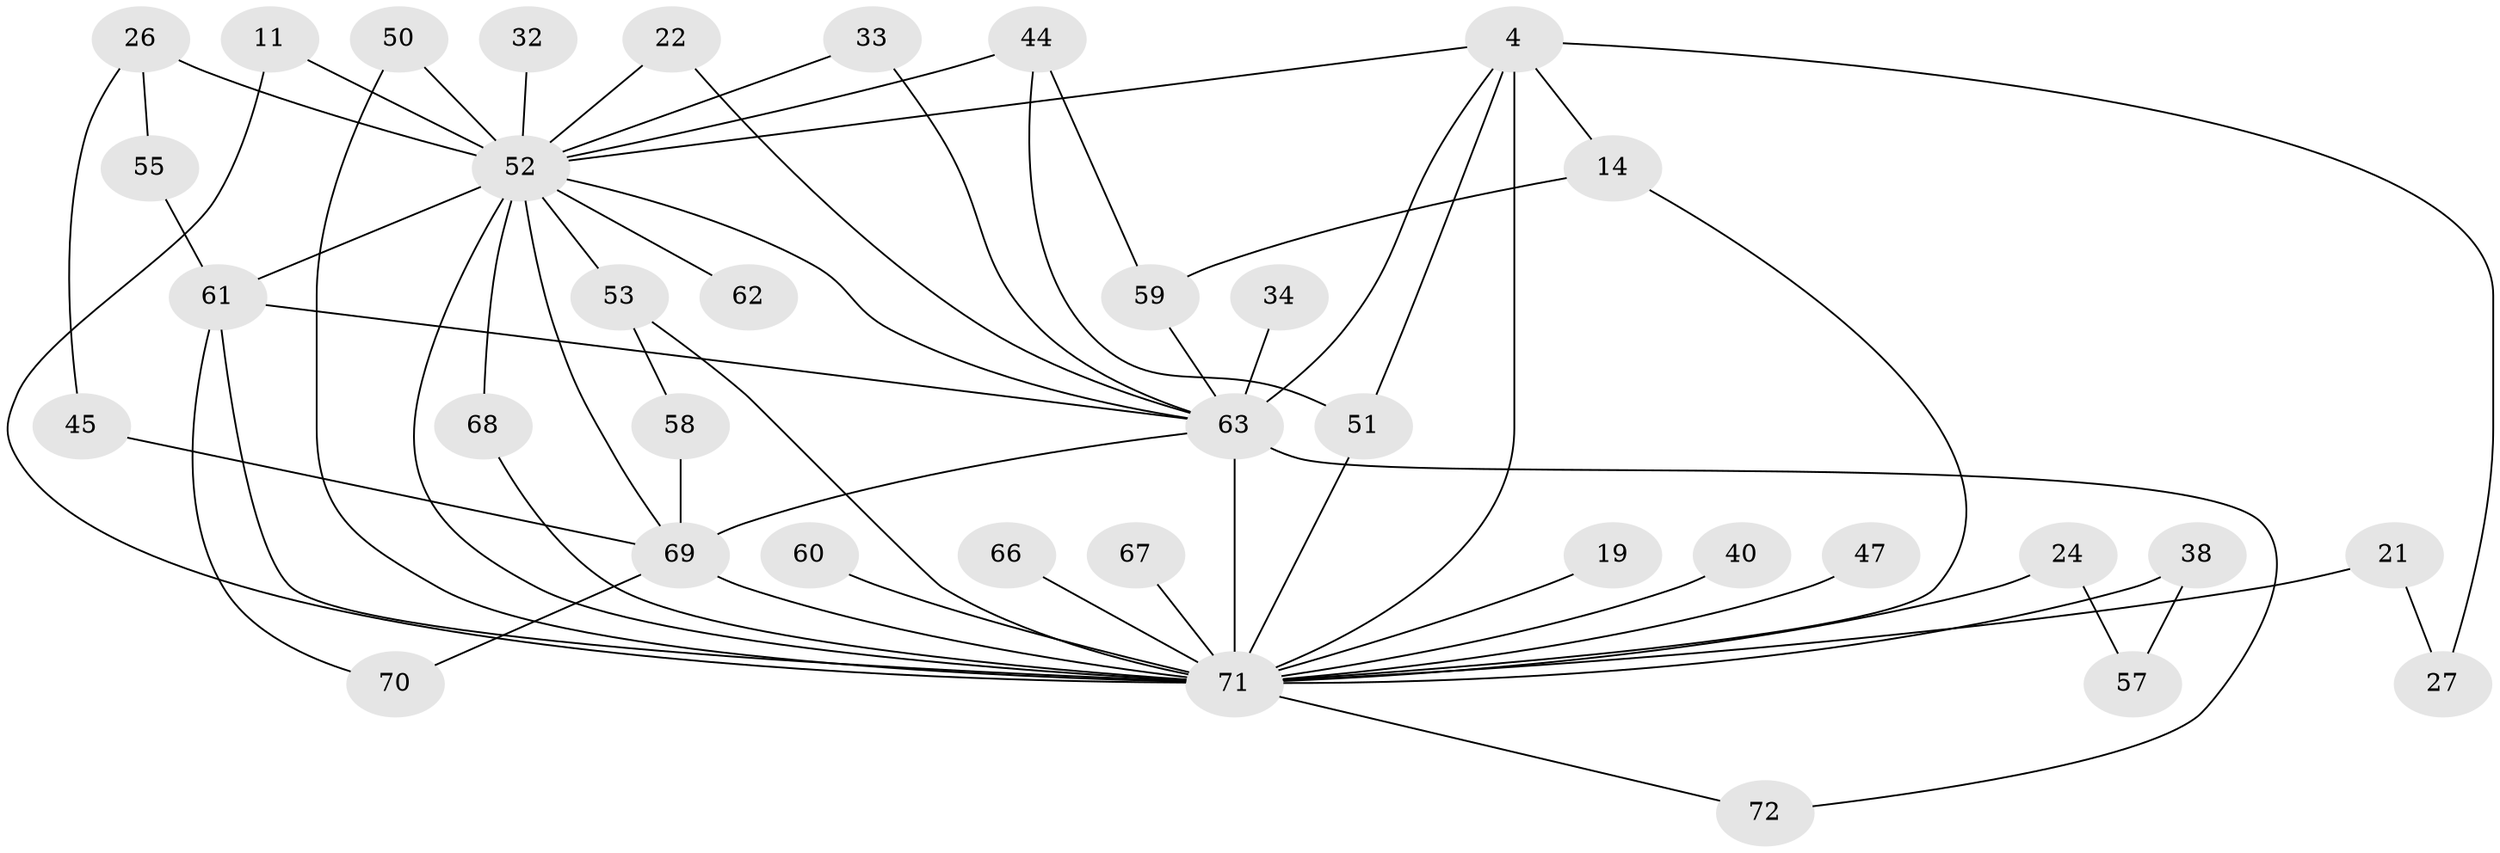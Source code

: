 // original degree distribution, {21: 0.027777777777777776, 12: 0.027777777777777776, 17: 0.027777777777777776, 14: 0.013888888888888888, 19: 0.027777777777777776, 16: 0.013888888888888888, 2: 0.5277777777777778, 3: 0.19444444444444445, 7: 0.013888888888888888, 4: 0.05555555555555555, 6: 0.013888888888888888, 5: 0.041666666666666664, 8: 0.013888888888888888}
// Generated by graph-tools (version 1.1) at 2025/46/03/09/25 04:46:24]
// undirected, 36 vertices, 60 edges
graph export_dot {
graph [start="1"]
  node [color=gray90,style=filled];
  4 [super="+2"];
  11;
  14;
  19;
  21;
  22;
  24;
  26;
  27;
  32;
  33;
  34;
  38 [super="+29"];
  40;
  44 [super="+18"];
  45;
  47;
  50;
  51 [super="+15"];
  52 [super="+39+8"];
  53 [super="+30"];
  55;
  57;
  58;
  59 [super="+25+46"];
  60;
  61 [super="+16+23"];
  62;
  63 [super="+42"];
  66;
  67;
  68;
  69 [super="+64+56+65"];
  70;
  71 [super="+48+54+9"];
  72 [super="+12"];
  4 -- 27;
  4 -- 14;
  4 -- 63 [weight=4];
  4 -- 52 [weight=5];
  4 -- 71 [weight=10];
  4 -- 51;
  11 -- 52;
  11 -- 71;
  14 -- 59;
  14 -- 71;
  19 -- 71 [weight=2];
  21 -- 27;
  21 -- 71 [weight=2];
  22 -- 63;
  22 -- 52;
  24 -- 57;
  24 -- 71 [weight=2];
  26 -- 45;
  26 -- 55;
  26 -- 52 [weight=2];
  32 -- 52 [weight=2];
  33 -- 63;
  33 -- 52;
  34 -- 63 [weight=2];
  38 -- 57;
  38 -- 71 [weight=3];
  40 -- 71;
  44 -- 59;
  44 -- 52 [weight=2];
  44 -- 51;
  45 -- 69;
  47 -- 71 [weight=2];
  50 -- 52;
  50 -- 71;
  51 -- 71 [weight=2];
  52 -- 68;
  52 -- 61 [weight=2];
  52 -- 62 [weight=2];
  52 -- 63 [weight=4];
  52 -- 69 [weight=3];
  52 -- 71 [weight=11];
  52 -- 53;
  53 -- 71 [weight=2];
  53 -- 58;
  55 -- 61;
  58 -- 69;
  59 -- 63 [weight=2];
  60 -- 71 [weight=2];
  61 -- 70;
  61 -- 71;
  61 -- 63;
  63 -- 71 [weight=14];
  63 -- 72;
  63 -- 69 [weight=2];
  66 -- 71 [weight=2];
  67 -- 71 [weight=2];
  68 -- 71;
  69 -- 70;
  69 -- 71 [weight=4];
  71 -- 72;
}
